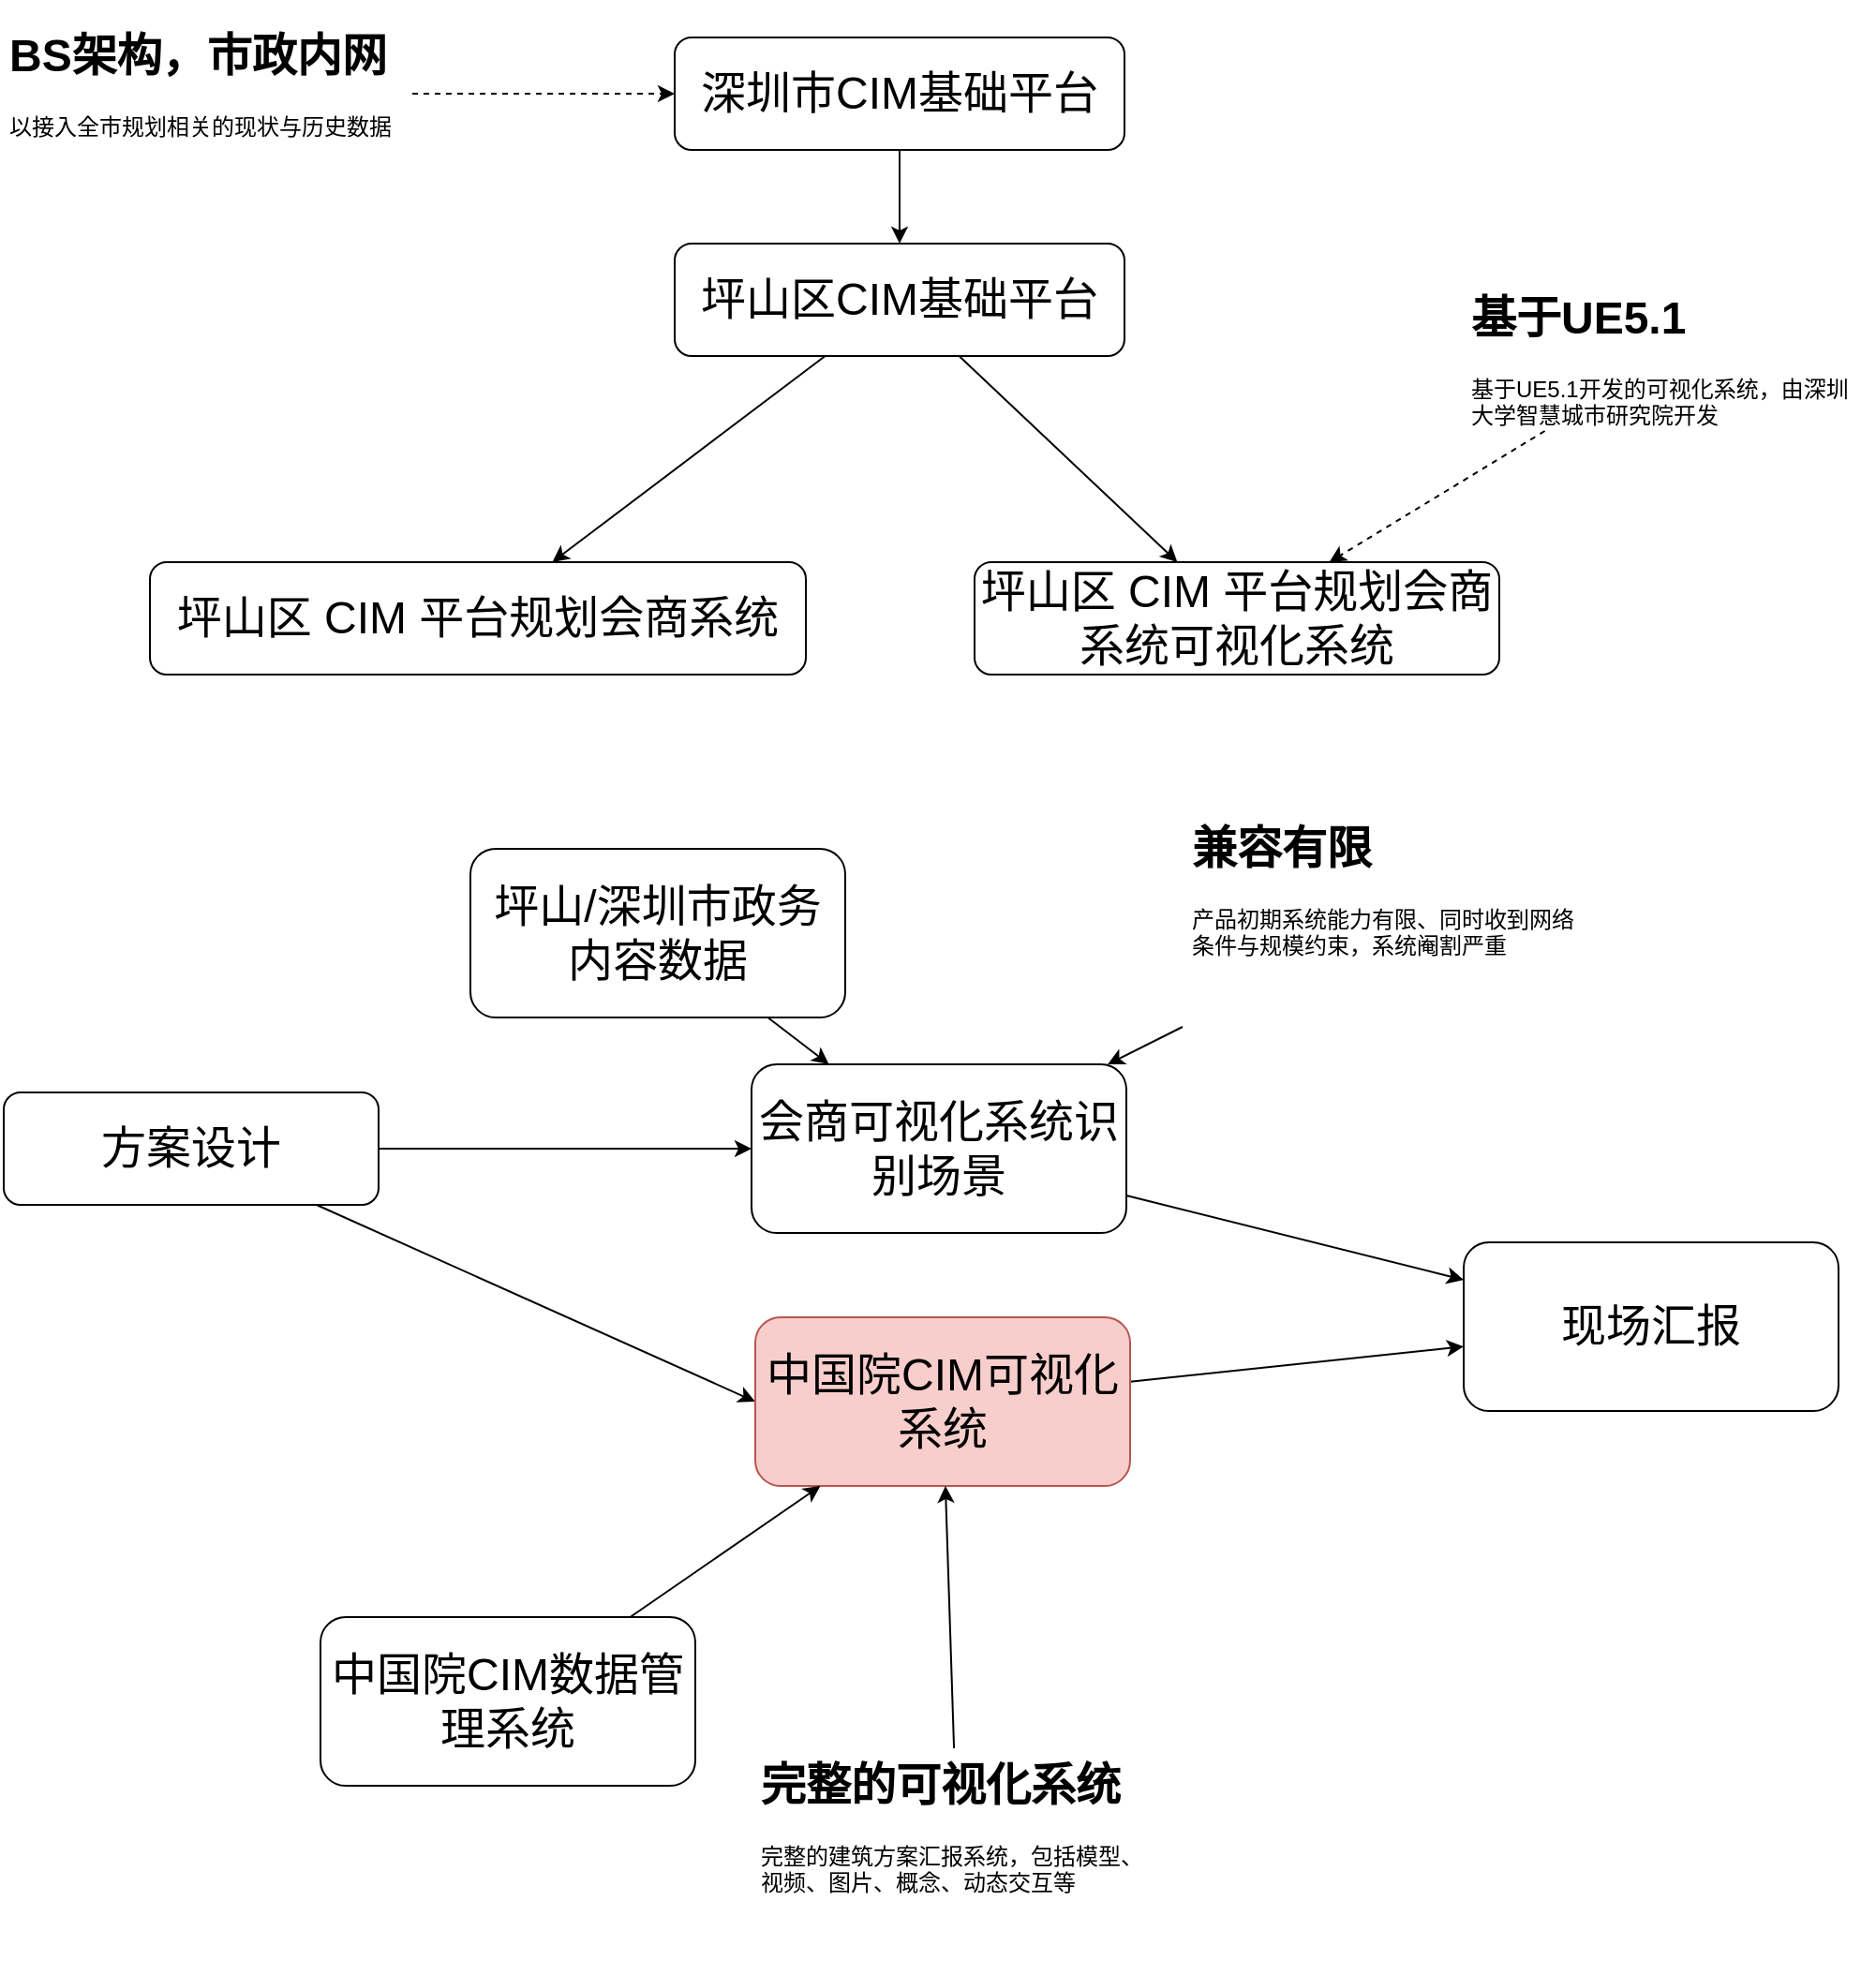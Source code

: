 <mxfile version="22.1.21" type="github">
  <diagram name="第 1 页" id="zkXlzNXMupYskvnwvL7l">
    <mxGraphModel dx="1434" dy="810" grid="0" gridSize="10" guides="0" tooltips="1" connect="1" arrows="1" fold="1" page="0" pageScale="1" pageWidth="1169" pageHeight="827" math="0" shadow="0">
      <root>
        <mxCell id="0" />
        <mxCell id="1" parent="0" />
        <mxCell id="PJvlCIirkV0077DgXP1W-6" style="edgeStyle=orthogonalEdgeStyle;rounded=0;orthogonalLoop=1;jettySize=auto;html=1;" parent="1" source="PJvlCIirkV0077DgXP1W-1" target="PJvlCIirkV0077DgXP1W-5" edge="1">
          <mxGeometry relative="1" as="geometry" />
        </mxCell>
        <mxCell id="PJvlCIirkV0077DgXP1W-1" value="&lt;font style=&quot;font-size: 24px;&quot;&gt;深圳市CIM基础平台&lt;/font&gt;" style="rounded=1;whiteSpace=wrap;html=1;" parent="1" vertex="1">
          <mxGeometry x="440" y="160" width="240" height="60" as="geometry" />
        </mxCell>
        <mxCell id="PJvlCIirkV0077DgXP1W-2" value="&lt;font style=&quot;font-size: 24px;&quot;&gt;坪山区 CIM 平台规划会商系统&lt;/font&gt;" style="rounded=1;whiteSpace=wrap;html=1;" parent="1" vertex="1">
          <mxGeometry x="160" y="440" width="350" height="60" as="geometry" />
        </mxCell>
        <mxCell id="PJvlCIirkV0077DgXP1W-4" style="rounded=0;orthogonalLoop=1;jettySize=auto;html=1;dashed=1;" parent="1" source="PJvlCIirkV0077DgXP1W-3" target="PJvlCIirkV0077DgXP1W-1" edge="1">
          <mxGeometry relative="1" as="geometry" />
        </mxCell>
        <mxCell id="PJvlCIirkV0077DgXP1W-3" value="&lt;h1&gt;BS架构，市政内网&lt;br&gt;&lt;/h1&gt;&lt;p&gt;以接入全市规划相关的现状与历史数据&lt;br&gt;&lt;/p&gt;" style="text;html=1;strokeColor=none;fillColor=none;spacing=5;spacingTop=-20;whiteSpace=wrap;overflow=hidden;rounded=0;" parent="1" vertex="1">
          <mxGeometry x="80" y="150" width="220" height="80" as="geometry" />
        </mxCell>
        <mxCell id="PJvlCIirkV0077DgXP1W-7" style="rounded=0;orthogonalLoop=1;jettySize=auto;html=1;" parent="1" source="PJvlCIirkV0077DgXP1W-5" target="PJvlCIirkV0077DgXP1W-2" edge="1">
          <mxGeometry relative="1" as="geometry" />
        </mxCell>
        <mxCell id="PJvlCIirkV0077DgXP1W-9" style="rounded=0;orthogonalLoop=1;jettySize=auto;html=1;" parent="1" source="PJvlCIirkV0077DgXP1W-5" target="PJvlCIirkV0077DgXP1W-8" edge="1">
          <mxGeometry relative="1" as="geometry" />
        </mxCell>
        <mxCell id="PJvlCIirkV0077DgXP1W-5" value="&lt;font style=&quot;font-size: 24px;&quot;&gt;坪山区CIM基础平台&lt;/font&gt;" style="rounded=1;whiteSpace=wrap;html=1;" parent="1" vertex="1">
          <mxGeometry x="440" y="270" width="240" height="60" as="geometry" />
        </mxCell>
        <mxCell id="PJvlCIirkV0077DgXP1W-8" value="&lt;font style=&quot;font-size: 24px;&quot;&gt;坪山区 CIM 平台规划会商系统可视化系统&lt;/font&gt;" style="rounded=1;whiteSpace=wrap;html=1;" parent="1" vertex="1">
          <mxGeometry x="600" y="440" width="280" height="60" as="geometry" />
        </mxCell>
        <mxCell id="PJvlCIirkV0077DgXP1W-12" style="rounded=0;orthogonalLoop=1;jettySize=auto;html=1;dashed=1;" parent="1" source="PJvlCIirkV0077DgXP1W-11" target="PJvlCIirkV0077DgXP1W-8" edge="1">
          <mxGeometry relative="1" as="geometry" />
        </mxCell>
        <mxCell id="PJvlCIirkV0077DgXP1W-11" value="&lt;h1&gt;基于UE5.1&lt;br&gt;&lt;/h1&gt;&lt;p&gt;基于UE5.1开发的可视化系统，由深圳大学智慧城市研究院开发&lt;br&gt;&lt;/p&gt;" style="text;html=1;strokeColor=none;fillColor=none;spacing=5;spacingTop=-20;whiteSpace=wrap;overflow=hidden;rounded=0;" parent="1" vertex="1">
          <mxGeometry x="860" y="290" width="220" height="80" as="geometry" />
        </mxCell>
        <mxCell id="PJvlCIirkV0077DgXP1W-16" style="rounded=0;orthogonalLoop=1;jettySize=auto;html=1;" parent="1" source="PJvlCIirkV0077DgXP1W-14" target="PJvlCIirkV0077DgXP1W-15" edge="1">
          <mxGeometry relative="1" as="geometry" />
        </mxCell>
        <mxCell id="wyIcT_pTyu8yOfcioztT-3" style="rounded=0;orthogonalLoop=1;jettySize=auto;html=1;entryX=0;entryY=0.5;entryDx=0;entryDy=0;" edge="1" parent="1" source="PJvlCIirkV0077DgXP1W-14" target="wyIcT_pTyu8yOfcioztT-2">
          <mxGeometry relative="1" as="geometry" />
        </mxCell>
        <mxCell id="PJvlCIirkV0077DgXP1W-14" value="&lt;div style=&quot;font-size: 24px;&quot;&gt;方案设计&lt;/div&gt;" style="rounded=1;whiteSpace=wrap;html=1;" parent="1" vertex="1">
          <mxGeometry x="82" y="723" width="200" height="60" as="geometry" />
        </mxCell>
        <mxCell id="wyIcT_pTyu8yOfcioztT-8" style="rounded=0;orthogonalLoop=1;jettySize=auto;html=1;" edge="1" parent="1" source="PJvlCIirkV0077DgXP1W-15" target="wyIcT_pTyu8yOfcioztT-7">
          <mxGeometry relative="1" as="geometry" />
        </mxCell>
        <mxCell id="PJvlCIirkV0077DgXP1W-15" value="&lt;font style=&quot;font-size: 24px;&quot;&gt;会商可视化系统识别场景&lt;/font&gt;" style="rounded=1;whiteSpace=wrap;html=1;" parent="1" vertex="1">
          <mxGeometry x="481" y="708" width="200" height="90" as="geometry" />
        </mxCell>
        <mxCell id="wyIcT_pTyu8yOfcioztT-4" style="rounded=0;orthogonalLoop=1;jettySize=auto;html=1;" edge="1" parent="1" source="wyIcT_pTyu8yOfcioztT-1" target="PJvlCIirkV0077DgXP1W-15">
          <mxGeometry relative="1" as="geometry" />
        </mxCell>
        <mxCell id="wyIcT_pTyu8yOfcioztT-1" value="&lt;font style=&quot;font-size: 24px;&quot;&gt;坪山/深圳市政务内容数据&lt;/font&gt;" style="rounded=1;whiteSpace=wrap;html=1;" vertex="1" parent="1">
          <mxGeometry x="331" y="593" width="200" height="90" as="geometry" />
        </mxCell>
        <mxCell id="wyIcT_pTyu8yOfcioztT-9" style="rounded=0;orthogonalLoop=1;jettySize=auto;html=1;" edge="1" parent="1" source="wyIcT_pTyu8yOfcioztT-2" target="wyIcT_pTyu8yOfcioztT-7">
          <mxGeometry relative="1" as="geometry" />
        </mxCell>
        <mxCell id="wyIcT_pTyu8yOfcioztT-2" value="&lt;div style=&quot;font-size: 24px;&quot;&gt;中国院CIM可视化系统&lt;/div&gt;" style="rounded=1;whiteSpace=wrap;html=1;fillColor=#f8cecc;strokeColor=#b85450;" vertex="1" parent="1">
          <mxGeometry x="483" y="843" width="200" height="90" as="geometry" />
        </mxCell>
        <mxCell id="wyIcT_pTyu8yOfcioztT-6" style="rounded=0;orthogonalLoop=1;jettySize=auto;html=1;" edge="1" parent="1" source="wyIcT_pTyu8yOfcioztT-5" target="wyIcT_pTyu8yOfcioztT-2">
          <mxGeometry relative="1" as="geometry" />
        </mxCell>
        <mxCell id="wyIcT_pTyu8yOfcioztT-5" value="&lt;font style=&quot;font-size: 24px;&quot;&gt;中国院CIM数据管理系统&lt;/font&gt;" style="rounded=1;whiteSpace=wrap;html=1;" vertex="1" parent="1">
          <mxGeometry x="251" y="1003" width="200" height="90" as="geometry" />
        </mxCell>
        <mxCell id="wyIcT_pTyu8yOfcioztT-7" value="&lt;font style=&quot;font-size: 24px;&quot;&gt;现场汇报&lt;/font&gt;" style="rounded=1;whiteSpace=wrap;html=1;" vertex="1" parent="1">
          <mxGeometry x="861" y="803" width="200" height="90" as="geometry" />
        </mxCell>
        <mxCell id="wyIcT_pTyu8yOfcioztT-11" style="rounded=0;orthogonalLoop=1;jettySize=auto;html=1;" edge="1" parent="1" source="wyIcT_pTyu8yOfcioztT-10" target="wyIcT_pTyu8yOfcioztT-2">
          <mxGeometry relative="1" as="geometry" />
        </mxCell>
        <mxCell id="wyIcT_pTyu8yOfcioztT-10" value="&lt;h1&gt;完整的可视化系统&lt;/h1&gt;&lt;div&gt;完整的建筑方案汇报系统，包括模型、视频、图片、概念、动态交互等&lt;br&gt;&lt;/div&gt;" style="text;html=1;strokeColor=none;fillColor=none;spacing=5;spacingTop=-20;whiteSpace=wrap;overflow=hidden;rounded=0;" vertex="1" parent="1">
          <mxGeometry x="481" y="1073" width="220" height="120" as="geometry" />
        </mxCell>
        <mxCell id="wyIcT_pTyu8yOfcioztT-13" style="rounded=0;orthogonalLoop=1;jettySize=auto;html=1;" edge="1" parent="1" source="wyIcT_pTyu8yOfcioztT-12" target="PJvlCIirkV0077DgXP1W-15">
          <mxGeometry relative="1" as="geometry" />
        </mxCell>
        <mxCell id="wyIcT_pTyu8yOfcioztT-12" value="&lt;h1&gt;兼容有限&lt;/h1&gt;&lt;div&gt;产品初期系统能力有限、同时收到网络条件与规模约束，系统阉割严重&lt;br&gt;&lt;/div&gt;" style="text;html=1;strokeColor=none;fillColor=none;spacing=5;spacingTop=-20;whiteSpace=wrap;overflow=hidden;rounded=0;" vertex="1" parent="1">
          <mxGeometry x="711" y="573" width="220" height="120" as="geometry" />
        </mxCell>
      </root>
    </mxGraphModel>
  </diagram>
</mxfile>
